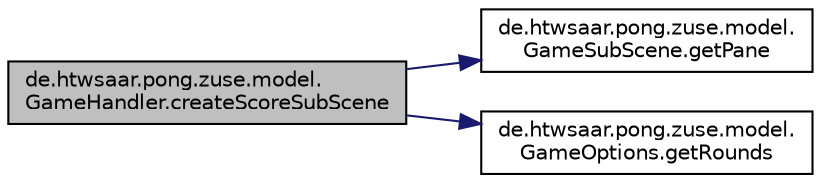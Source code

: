 digraph "de.htwsaar.pong.zuse.model.GameHandler.createScoreSubScene"
{
 // LATEX_PDF_SIZE
  edge [fontname="Helvetica",fontsize="10",labelfontname="Helvetica",labelfontsize="10"];
  node [fontname="Helvetica",fontsize="10",shape=record];
  rankdir="LR";
  Node1 [label="de.htwsaar.pong.zuse.model.\lGameHandler.createScoreSubScene",height=0.2,width=0.4,color="black", fillcolor="grey75", style="filled", fontcolor="black",tooltip="Methode createScoreSubScene."];
  Node1 -> Node2 [color="midnightblue",fontsize="10",style="solid"];
  Node2 [label="de.htwsaar.pong.zuse.model.\lGameSubScene.getPane",height=0.2,width=0.4,color="black", fillcolor="white", style="filled",URL="$classde_1_1htwsaar_1_1pong_1_1zuse_1_1model_1_1_game_sub_scene.html#a763c1a59310b3070160dcf09e9b99703",tooltip="Getter für Root-AnchorPane."];
  Node1 -> Node3 [color="midnightblue",fontsize="10",style="solid"];
  Node3 [label="de.htwsaar.pong.zuse.model.\lGameOptions.getRounds",height=0.2,width=0.4,color="black", fillcolor="white", style="filled",URL="$classde_1_1htwsaar_1_1pong_1_1zuse_1_1model_1_1_game_options.html#a73decf7adbd943d499afc1f845adaed4",tooltip="Getter für Attribut rounds gibt die Anzahl der Runden eines Spiels zurück."];
}
